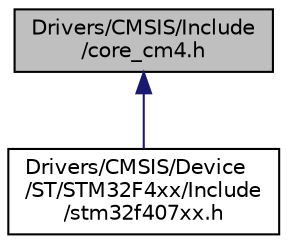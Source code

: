 digraph "Drivers/CMSIS/Include/core_cm4.h"
{
 // LATEX_PDF_SIZE
  edge [fontname="Helvetica",fontsize="10",labelfontname="Helvetica",labelfontsize="10"];
  node [fontname="Helvetica",fontsize="10",shape=record];
  Node1 [label="Drivers/CMSIS/Include\l/core_cm4.h",height=0.2,width=0.4,color="black", fillcolor="grey75", style="filled", fontcolor="black",tooltip="CMSIS Cortex-M4 Core Peripheral Access Layer Header File."];
  Node1 -> Node2 [dir="back",color="midnightblue",fontsize="10",style="solid"];
  Node2 [label="Drivers/CMSIS/Device\l/ST/STM32F4xx/Include\l/stm32f407xx.h",height=0.2,width=0.4,color="black", fillcolor="white", style="filled",URL="$stm32f407xx_8h.html",tooltip="CMSIS STM32F407xx Device Peripheral Access Layer Header File."];
}
